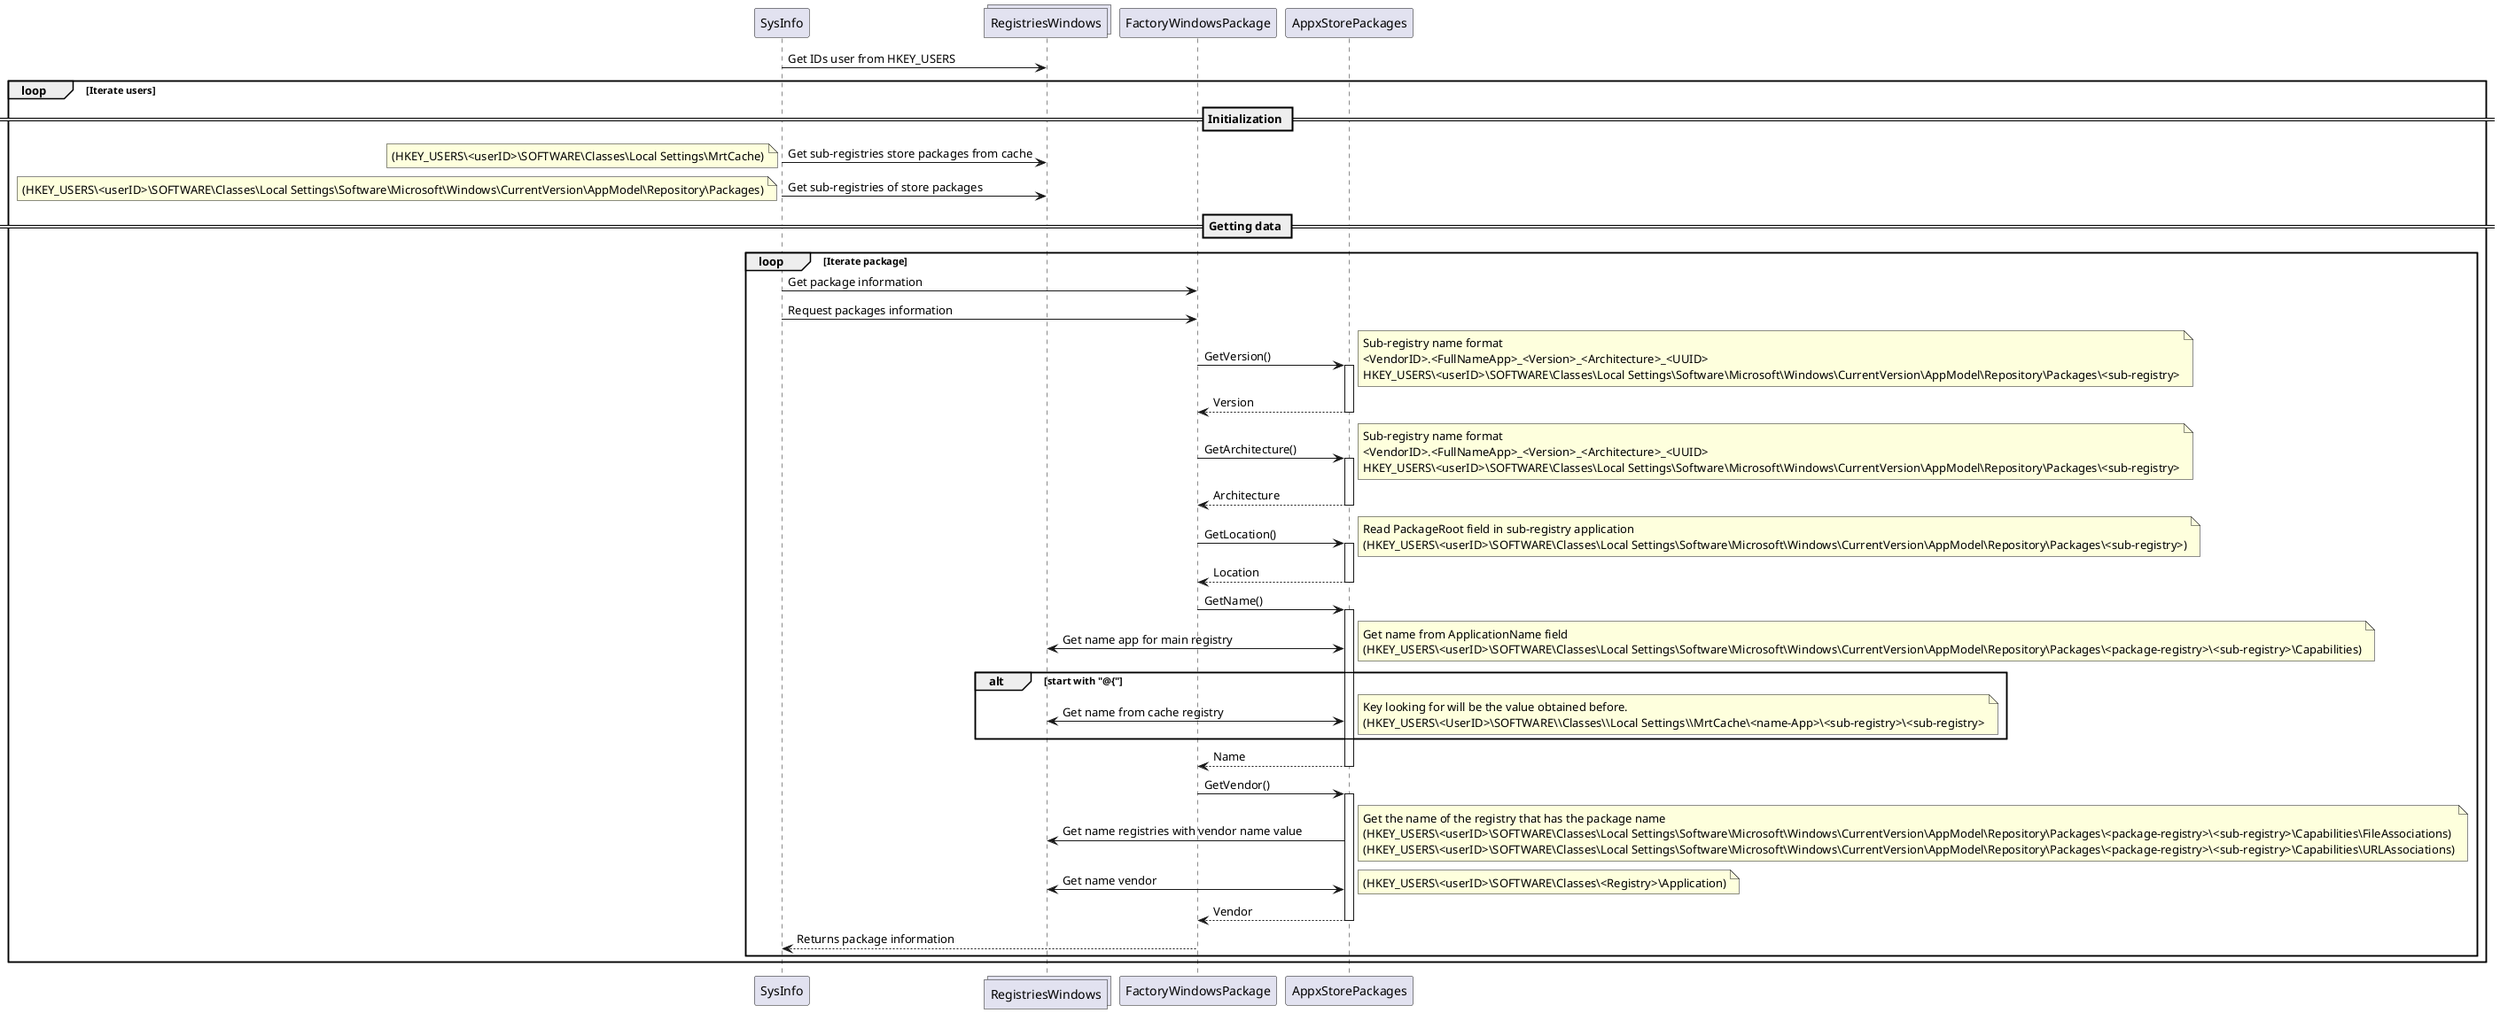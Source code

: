 @startuml
participant  SysInfo               as dataprovider
collections  RegistriesWindows     as registry
participant  FactoryWindowsPackage as packages
participant  AppxStorePackages     as appstoreclass

dataprovider -> registry                          : Get IDs user from HKEY_USERS
loop Iterate users

    == Initialization ==

    dataprovider -> registry                      : Get sub-registries store packages from cache
    note left
        (HKEY_USERS\<userID>\SOFTWARE\Classes\Local Settings\MrtCache)
    end note
    dataprovider -> registry                      : Get sub-registries of store packages
    note left
        (HKEY_USERS\<userID>\SOFTWARE\Classes\Local Settings\Software\Microsoft\Windows\CurrentVersion\AppModel\Repository\Packages)
    end note

    == Getting data ==

    loop Iterate package

        dataprovider -> packages                  : Get package information
        dataprovider -> packages                  : Request packages information

        packages -> appstoreclass ++              : GetVersion()
        note right
            Sub-registry name format
            <VendorID>.<FullNameApp>_<Version>_<Architecture>_<UUID>
            HKEY_USERS\<userID>\SOFTWARE\Classes\Local Settings\Software\Microsoft\Windows\CurrentVersion\AppModel\Repository\Packages\<sub-registry>
        end note
        appstoreclass --> packages --             : Version

        packages -> appstoreclass ++              : GetArchitecture()
        note right
            Sub-registry name format
            <VendorID>.<FullNameApp>_<Version>_<Architecture>_<UUID>
            HKEY_USERS\<userID>\SOFTWARE\Classes\Local Settings\Software\Microsoft\Windows\CurrentVersion\AppModel\Repository\Packages\<sub-registry>
        end note
        appstoreclass --> packages --             : Architecture

        packages -> appstoreclass ++              : GetLocation()
        note right
            Read PackageRoot field in sub-registry application
            (HKEY_USERS\<userID>\SOFTWARE\Classes\Local Settings\Software\Microsoft\Windows\CurrentVersion\AppModel\Repository\Packages\<sub-registry>)
        end note
        appstoreclass --> packages --             : Location

        packages -> appstoreclass ++              : GetName()
        appstoreclass <-> registry                : Get name app for main registry
        note right
            Get name from ApplicationName field
            (HKEY_USERS\<userID>\SOFTWARE\Classes\Local Settings\Software\Microsoft\Windows\CurrentVersion\AppModel\Repository\Packages\<package-registry>\<sub-registry>\Capabilities)
        end note
        alt start with "@{"
            appstoreclass <-> registry            : Get name from cache registry
            note right
                Key looking for will be the value obtained before.
                (HKEY_USERS\<UserID>\SOFTWARE\\Classes\\Local Settings\\MrtCache\<name-App>\<sub-registry>\<sub-registry>
            end note
        end
        appstoreclass --> packages --             : Name

        packages -> appstoreclass ++              : GetVendor()
        appstoreclass -> registry                 : Get name registries with vendor name value
        note right
            Get the name of the registry that has the package name
            (HKEY_USERS\<userID>\SOFTWARE\Classes\Local Settings\Software\Microsoft\Windows\CurrentVersion\AppModel\Repository\Packages\<package-registry>\<sub-registry>\Capabilities\FileAssociations)
            (HKEY_USERS\<userID>\SOFTWARE\Classes\Local Settings\Software\Microsoft\Windows\CurrentVersion\AppModel\Repository\Packages\<package-registry>\<sub-registry>\Capabilities\URLAssociations)
        end note
        appstoreclass <-> registry                : Get name vendor
        note right
            (HKEY_USERS\<userID>\SOFTWARE\Classes\<Registry>\Application)
        end note
        appstoreclass --> packages --             : Vendor

        packages --> dataprovider                 : Returns package information

    end
end
@enduml
